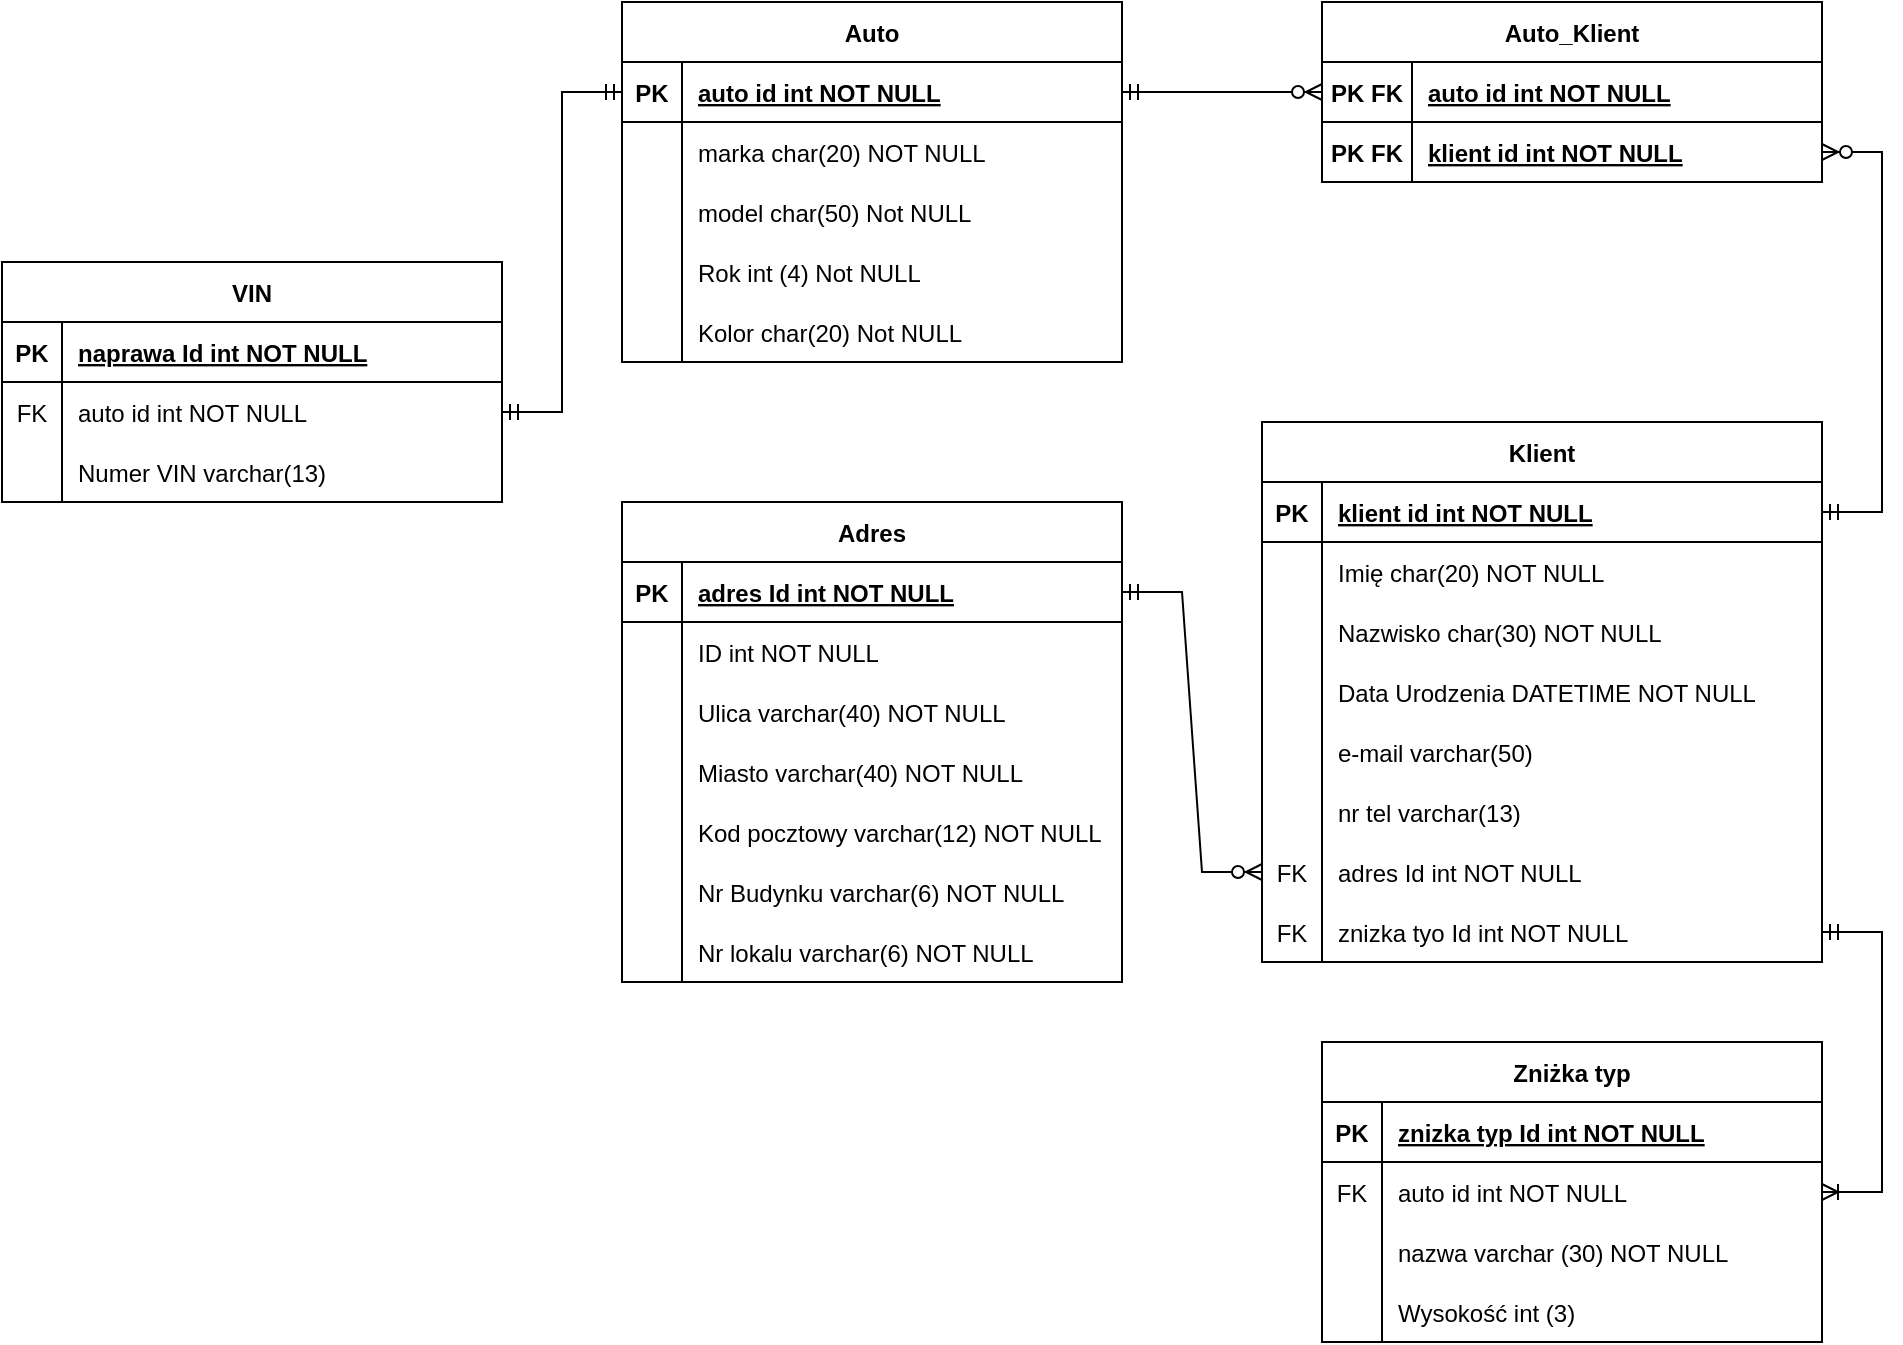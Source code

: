 <mxfile version="21.0.1" type="device"><diagram id="R2lEEEUBdFMjLlhIrx00" name="Page-1"><mxGraphModel dx="472" dy="729" grid="1" gridSize="10" guides="1" tooltips="1" connect="1" arrows="1" fold="1" page="1" pageScale="1" pageWidth="850" pageHeight="1100" math="0" shadow="0" extFonts="Permanent Marker^https://fonts.googleapis.com/css?family=Permanent+Marker"><root><mxCell id="0"/><mxCell id="1" parent="0"/><mxCell id="C-vyLk0tnHw3VtMMgP7b-23" value="Auto" style="shape=table;startSize=30;container=1;collapsible=1;childLayout=tableLayout;fixedRows=1;rowLines=0;fontStyle=1;align=center;resizeLast=1;" parent="1" vertex="1"><mxGeometry x="470" y="20" width="250" height="180" as="geometry"/></mxCell><mxCell id="C-vyLk0tnHw3VtMMgP7b-24" value="" style="shape=partialRectangle;collapsible=0;dropTarget=0;pointerEvents=0;fillColor=none;points=[[0,0.5],[1,0.5]];portConstraint=eastwest;top=0;left=0;right=0;bottom=1;" parent="C-vyLk0tnHw3VtMMgP7b-23" vertex="1"><mxGeometry y="30" width="250" height="30" as="geometry"/></mxCell><mxCell id="C-vyLk0tnHw3VtMMgP7b-25" value="PK" style="shape=partialRectangle;overflow=hidden;connectable=0;fillColor=none;top=0;left=0;bottom=0;right=0;fontStyle=1;" parent="C-vyLk0tnHw3VtMMgP7b-24" vertex="1"><mxGeometry width="30" height="30" as="geometry"><mxRectangle width="30" height="30" as="alternateBounds"/></mxGeometry></mxCell><mxCell id="C-vyLk0tnHw3VtMMgP7b-26" value="auto id int NOT NULL " style="shape=partialRectangle;overflow=hidden;connectable=0;fillColor=none;top=0;left=0;bottom=0;right=0;align=left;spacingLeft=6;fontStyle=5;" parent="C-vyLk0tnHw3VtMMgP7b-24" vertex="1"><mxGeometry x="30" width="220" height="30" as="geometry"><mxRectangle width="220" height="30" as="alternateBounds"/></mxGeometry></mxCell><mxCell id="C-vyLk0tnHw3VtMMgP7b-27" value="" style="shape=partialRectangle;collapsible=0;dropTarget=0;pointerEvents=0;fillColor=none;points=[[0,0.5],[1,0.5]];portConstraint=eastwest;top=0;left=0;right=0;bottom=0;" parent="C-vyLk0tnHw3VtMMgP7b-23" vertex="1"><mxGeometry y="60" width="250" height="30" as="geometry"/></mxCell><mxCell id="C-vyLk0tnHw3VtMMgP7b-28" value="" style="shape=partialRectangle;overflow=hidden;connectable=0;fillColor=none;top=0;left=0;bottom=0;right=0;" parent="C-vyLk0tnHw3VtMMgP7b-27" vertex="1"><mxGeometry width="30" height="30" as="geometry"><mxRectangle width="30" height="30" as="alternateBounds"/></mxGeometry></mxCell><mxCell id="C-vyLk0tnHw3VtMMgP7b-29" value="marka char(20) NOT NULL" style="shape=partialRectangle;overflow=hidden;connectable=0;fillColor=none;top=0;left=0;bottom=0;right=0;align=left;spacingLeft=6;" parent="C-vyLk0tnHw3VtMMgP7b-27" vertex="1"><mxGeometry x="30" width="220" height="30" as="geometry"><mxRectangle width="220" height="30" as="alternateBounds"/></mxGeometry></mxCell><mxCell id="meGf_R-2gwwLNMlgKJ8F-1" style="shape=partialRectangle;collapsible=0;dropTarget=0;pointerEvents=0;fillColor=none;points=[[0,0.5],[1,0.5]];portConstraint=eastwest;top=0;left=0;right=0;bottom=0;" parent="C-vyLk0tnHw3VtMMgP7b-23" vertex="1"><mxGeometry y="90" width="250" height="30" as="geometry"/></mxCell><mxCell id="meGf_R-2gwwLNMlgKJ8F-2" style="shape=partialRectangle;overflow=hidden;connectable=0;fillColor=none;top=0;left=0;bottom=0;right=0;" parent="meGf_R-2gwwLNMlgKJ8F-1" vertex="1"><mxGeometry width="30" height="30" as="geometry"><mxRectangle width="30" height="30" as="alternateBounds"/></mxGeometry></mxCell><mxCell id="meGf_R-2gwwLNMlgKJ8F-3" value="model char(50) Not NULL" style="shape=partialRectangle;overflow=hidden;connectable=0;fillColor=none;top=0;left=0;bottom=0;right=0;align=left;spacingLeft=6;" parent="meGf_R-2gwwLNMlgKJ8F-1" vertex="1"><mxGeometry x="30" width="220" height="30" as="geometry"><mxRectangle width="220" height="30" as="alternateBounds"/></mxGeometry></mxCell><mxCell id="meGf_R-2gwwLNMlgKJ8F-4" style="shape=partialRectangle;collapsible=0;dropTarget=0;pointerEvents=0;fillColor=none;points=[[0,0.5],[1,0.5]];portConstraint=eastwest;top=0;left=0;right=0;bottom=0;" parent="C-vyLk0tnHw3VtMMgP7b-23" vertex="1"><mxGeometry y="120" width="250" height="30" as="geometry"/></mxCell><mxCell id="meGf_R-2gwwLNMlgKJ8F-5" style="shape=partialRectangle;overflow=hidden;connectable=0;fillColor=none;top=0;left=0;bottom=0;right=0;" parent="meGf_R-2gwwLNMlgKJ8F-4" vertex="1"><mxGeometry width="30" height="30" as="geometry"><mxRectangle width="30" height="30" as="alternateBounds"/></mxGeometry></mxCell><mxCell id="meGf_R-2gwwLNMlgKJ8F-6" value="Rok int (4) Not NULL" style="shape=partialRectangle;overflow=hidden;connectable=0;fillColor=none;top=0;left=0;bottom=0;right=0;align=left;spacingLeft=6;" parent="meGf_R-2gwwLNMlgKJ8F-4" vertex="1"><mxGeometry x="30" width="220" height="30" as="geometry"><mxRectangle width="220" height="30" as="alternateBounds"/></mxGeometry></mxCell><mxCell id="meGf_R-2gwwLNMlgKJ8F-10" style="shape=partialRectangle;collapsible=0;dropTarget=0;pointerEvents=0;fillColor=none;points=[[0,0.5],[1,0.5]];portConstraint=eastwest;top=0;left=0;right=0;bottom=0;" parent="C-vyLk0tnHw3VtMMgP7b-23" vertex="1"><mxGeometry y="150" width="250" height="30" as="geometry"/></mxCell><mxCell id="meGf_R-2gwwLNMlgKJ8F-11" style="shape=partialRectangle;overflow=hidden;connectable=0;fillColor=none;top=0;left=0;bottom=0;right=0;" parent="meGf_R-2gwwLNMlgKJ8F-10" vertex="1"><mxGeometry width="30" height="30" as="geometry"><mxRectangle width="30" height="30" as="alternateBounds"/></mxGeometry></mxCell><mxCell id="meGf_R-2gwwLNMlgKJ8F-12" value="Kolor char(20) Not NULL" style="shape=partialRectangle;overflow=hidden;connectable=0;fillColor=none;top=0;left=0;bottom=0;right=0;align=left;spacingLeft=6;" parent="meGf_R-2gwwLNMlgKJ8F-10" vertex="1"><mxGeometry x="30" width="220" height="30" as="geometry"><mxRectangle width="220" height="30" as="alternateBounds"/></mxGeometry></mxCell><mxCell id="meGf_R-2gwwLNMlgKJ8F-13" value="Adres" style="shape=table;startSize=30;container=1;collapsible=1;childLayout=tableLayout;fixedRows=1;rowLines=0;fontStyle=1;align=center;resizeLast=1;" parent="1" vertex="1"><mxGeometry x="470" y="270" width="250" height="240" as="geometry"/></mxCell><mxCell id="meGf_R-2gwwLNMlgKJ8F-14" value="" style="shape=partialRectangle;collapsible=0;dropTarget=0;pointerEvents=0;fillColor=none;points=[[0,0.5],[1,0.5]];portConstraint=eastwest;top=0;left=0;right=0;bottom=1;" parent="meGf_R-2gwwLNMlgKJ8F-13" vertex="1"><mxGeometry y="30" width="250" height="30" as="geometry"/></mxCell><mxCell id="meGf_R-2gwwLNMlgKJ8F-15" value="PK" style="shape=partialRectangle;overflow=hidden;connectable=0;fillColor=none;top=0;left=0;bottom=0;right=0;fontStyle=1;" parent="meGf_R-2gwwLNMlgKJ8F-14" vertex="1"><mxGeometry width="30" height="30" as="geometry"><mxRectangle width="30" height="30" as="alternateBounds"/></mxGeometry></mxCell><mxCell id="meGf_R-2gwwLNMlgKJ8F-16" value="adres Id int NOT NULL" style="shape=partialRectangle;overflow=hidden;connectable=0;fillColor=none;top=0;left=0;bottom=0;right=0;align=left;spacingLeft=6;fontStyle=5;" parent="meGf_R-2gwwLNMlgKJ8F-14" vertex="1"><mxGeometry x="30" width="220" height="30" as="geometry"><mxRectangle width="220" height="30" as="alternateBounds"/></mxGeometry></mxCell><mxCell id="meGf_R-2gwwLNMlgKJ8F-17" value="" style="shape=partialRectangle;collapsible=0;dropTarget=0;pointerEvents=0;fillColor=none;points=[[0,0.5],[1,0.5]];portConstraint=eastwest;top=0;left=0;right=0;bottom=0;" parent="meGf_R-2gwwLNMlgKJ8F-13" vertex="1"><mxGeometry y="60" width="250" height="30" as="geometry"/></mxCell><mxCell id="meGf_R-2gwwLNMlgKJ8F-18" value="" style="shape=partialRectangle;overflow=hidden;connectable=0;fillColor=none;top=0;left=0;bottom=0;right=0;" parent="meGf_R-2gwwLNMlgKJ8F-17" vertex="1"><mxGeometry width="30" height="30" as="geometry"><mxRectangle width="30" height="30" as="alternateBounds"/></mxGeometry></mxCell><mxCell id="meGf_R-2gwwLNMlgKJ8F-19" value="ID int NOT NULL" style="shape=partialRectangle;overflow=hidden;connectable=0;fillColor=none;top=0;left=0;bottom=0;right=0;align=left;spacingLeft=6;" parent="meGf_R-2gwwLNMlgKJ8F-17" vertex="1"><mxGeometry x="30" width="220" height="30" as="geometry"><mxRectangle width="220" height="30" as="alternateBounds"/></mxGeometry></mxCell><mxCell id="meGf_R-2gwwLNMlgKJ8F-20" style="shape=partialRectangle;collapsible=0;dropTarget=0;pointerEvents=0;fillColor=none;points=[[0,0.5],[1,0.5]];portConstraint=eastwest;top=0;left=0;right=0;bottom=0;" parent="meGf_R-2gwwLNMlgKJ8F-13" vertex="1"><mxGeometry y="90" width="250" height="30" as="geometry"/></mxCell><mxCell id="meGf_R-2gwwLNMlgKJ8F-21" style="shape=partialRectangle;overflow=hidden;connectable=0;fillColor=none;top=0;left=0;bottom=0;right=0;" parent="meGf_R-2gwwLNMlgKJ8F-20" vertex="1"><mxGeometry width="30" height="30" as="geometry"><mxRectangle width="30" height="30" as="alternateBounds"/></mxGeometry></mxCell><mxCell id="meGf_R-2gwwLNMlgKJ8F-22" value="Ulica varchar(40) NOT NULL" style="shape=partialRectangle;overflow=hidden;connectable=0;fillColor=none;top=0;left=0;bottom=0;right=0;align=left;spacingLeft=6;" parent="meGf_R-2gwwLNMlgKJ8F-20" vertex="1"><mxGeometry x="30" width="220" height="30" as="geometry"><mxRectangle width="220" height="30" as="alternateBounds"/></mxGeometry></mxCell><mxCell id="meGf_R-2gwwLNMlgKJ8F-23" style="shape=partialRectangle;collapsible=0;dropTarget=0;pointerEvents=0;fillColor=none;points=[[0,0.5],[1,0.5]];portConstraint=eastwest;top=0;left=0;right=0;bottom=0;" parent="meGf_R-2gwwLNMlgKJ8F-13" vertex="1"><mxGeometry y="120" width="250" height="30" as="geometry"/></mxCell><mxCell id="meGf_R-2gwwLNMlgKJ8F-24" style="shape=partialRectangle;overflow=hidden;connectable=0;fillColor=none;top=0;left=0;bottom=0;right=0;" parent="meGf_R-2gwwLNMlgKJ8F-23" vertex="1"><mxGeometry width="30" height="30" as="geometry"><mxRectangle width="30" height="30" as="alternateBounds"/></mxGeometry></mxCell><mxCell id="meGf_R-2gwwLNMlgKJ8F-25" value="Miasto varchar(40) NOT NULL" style="shape=partialRectangle;overflow=hidden;connectable=0;fillColor=none;top=0;left=0;bottom=0;right=0;align=left;spacingLeft=6;" parent="meGf_R-2gwwLNMlgKJ8F-23" vertex="1"><mxGeometry x="30" width="220" height="30" as="geometry"><mxRectangle width="220" height="30" as="alternateBounds"/></mxGeometry></mxCell><mxCell id="meGf_R-2gwwLNMlgKJ8F-26" style="shape=partialRectangle;collapsible=0;dropTarget=0;pointerEvents=0;fillColor=none;points=[[0,0.5],[1,0.5]];portConstraint=eastwest;top=0;left=0;right=0;bottom=0;" parent="meGf_R-2gwwLNMlgKJ8F-13" vertex="1"><mxGeometry y="150" width="250" height="30" as="geometry"/></mxCell><mxCell id="meGf_R-2gwwLNMlgKJ8F-27" style="shape=partialRectangle;overflow=hidden;connectable=0;fillColor=none;top=0;left=0;bottom=0;right=0;" parent="meGf_R-2gwwLNMlgKJ8F-26" vertex="1"><mxGeometry width="30" height="30" as="geometry"><mxRectangle width="30" height="30" as="alternateBounds"/></mxGeometry></mxCell><mxCell id="meGf_R-2gwwLNMlgKJ8F-28" value="Kod pocztowy varchar(12) NOT NULL" style="shape=partialRectangle;overflow=hidden;connectable=0;fillColor=none;top=0;left=0;bottom=0;right=0;align=left;spacingLeft=6;" parent="meGf_R-2gwwLNMlgKJ8F-26" vertex="1"><mxGeometry x="30" width="220" height="30" as="geometry"><mxRectangle width="220" height="30" as="alternateBounds"/></mxGeometry></mxCell><mxCell id="meGf_R-2gwwLNMlgKJ8F-29" style="shape=partialRectangle;collapsible=0;dropTarget=0;pointerEvents=0;fillColor=none;points=[[0,0.5],[1,0.5]];portConstraint=eastwest;top=0;left=0;right=0;bottom=0;" parent="meGf_R-2gwwLNMlgKJ8F-13" vertex="1"><mxGeometry y="180" width="250" height="30" as="geometry"/></mxCell><mxCell id="meGf_R-2gwwLNMlgKJ8F-30" style="shape=partialRectangle;overflow=hidden;connectable=0;fillColor=none;top=0;left=0;bottom=0;right=0;" parent="meGf_R-2gwwLNMlgKJ8F-29" vertex="1"><mxGeometry width="30" height="30" as="geometry"><mxRectangle width="30" height="30" as="alternateBounds"/></mxGeometry></mxCell><mxCell id="meGf_R-2gwwLNMlgKJ8F-31" value="Nr Budynku varchar(6) NOT NULL" style="shape=partialRectangle;overflow=hidden;connectable=0;fillColor=none;top=0;left=0;bottom=0;right=0;align=left;spacingLeft=6;" parent="meGf_R-2gwwLNMlgKJ8F-29" vertex="1"><mxGeometry x="30" width="220" height="30" as="geometry"><mxRectangle width="220" height="30" as="alternateBounds"/></mxGeometry></mxCell><mxCell id="meGf_R-2gwwLNMlgKJ8F-32" style="shape=partialRectangle;collapsible=0;dropTarget=0;pointerEvents=0;fillColor=none;points=[[0,0.5],[1,0.5]];portConstraint=eastwest;top=0;left=0;right=0;bottom=0;" parent="meGf_R-2gwwLNMlgKJ8F-13" vertex="1"><mxGeometry y="210" width="250" height="30" as="geometry"/></mxCell><mxCell id="meGf_R-2gwwLNMlgKJ8F-33" style="shape=partialRectangle;overflow=hidden;connectable=0;fillColor=none;top=0;left=0;bottom=0;right=0;" parent="meGf_R-2gwwLNMlgKJ8F-32" vertex="1"><mxGeometry width="30" height="30" as="geometry"><mxRectangle width="30" height="30" as="alternateBounds"/></mxGeometry></mxCell><mxCell id="meGf_R-2gwwLNMlgKJ8F-34" value="Nr lokalu varchar(6) NOT NULL" style="shape=partialRectangle;overflow=hidden;connectable=0;fillColor=none;top=0;left=0;bottom=0;right=0;align=left;spacingLeft=6;" parent="meGf_R-2gwwLNMlgKJ8F-32" vertex="1"><mxGeometry x="30" width="220" height="30" as="geometry"><mxRectangle width="220" height="30" as="alternateBounds"/></mxGeometry></mxCell><mxCell id="meGf_R-2gwwLNMlgKJ8F-38" value="VIN" style="shape=table;startSize=30;container=1;collapsible=1;childLayout=tableLayout;fixedRows=1;rowLines=0;fontStyle=1;align=center;resizeLast=1;" parent="1" vertex="1"><mxGeometry x="160" y="150" width="250" height="120" as="geometry"/></mxCell><mxCell id="meGf_R-2gwwLNMlgKJ8F-39" value="" style="shape=partialRectangle;collapsible=0;dropTarget=0;pointerEvents=0;fillColor=none;points=[[0,0.5],[1,0.5]];portConstraint=eastwest;top=0;left=0;right=0;bottom=1;" parent="meGf_R-2gwwLNMlgKJ8F-38" vertex="1"><mxGeometry y="30" width="250" height="30" as="geometry"/></mxCell><mxCell id="meGf_R-2gwwLNMlgKJ8F-40" value="PK" style="shape=partialRectangle;overflow=hidden;connectable=0;fillColor=none;top=0;left=0;bottom=0;right=0;fontStyle=1;" parent="meGf_R-2gwwLNMlgKJ8F-39" vertex="1"><mxGeometry width="30" height="30" as="geometry"><mxRectangle width="30" height="30" as="alternateBounds"/></mxGeometry></mxCell><mxCell id="meGf_R-2gwwLNMlgKJ8F-41" value="naprawa Id int NOT NULL" style="shape=partialRectangle;overflow=hidden;connectable=0;fillColor=none;top=0;left=0;bottom=0;right=0;align=left;spacingLeft=6;fontStyle=5;" parent="meGf_R-2gwwLNMlgKJ8F-39" vertex="1"><mxGeometry x="30" width="220" height="30" as="geometry"><mxRectangle width="220" height="30" as="alternateBounds"/></mxGeometry></mxCell><mxCell id="meGf_R-2gwwLNMlgKJ8F-42" value="" style="shape=partialRectangle;collapsible=0;dropTarget=0;pointerEvents=0;fillColor=none;points=[[0,0.5],[1,0.5]];portConstraint=eastwest;top=0;left=0;right=0;bottom=0;" parent="meGf_R-2gwwLNMlgKJ8F-38" vertex="1"><mxGeometry y="60" width="250" height="30" as="geometry"/></mxCell><mxCell id="meGf_R-2gwwLNMlgKJ8F-43" value="FK" style="shape=partialRectangle;overflow=hidden;connectable=0;fillColor=none;top=0;left=0;bottom=0;right=0;" parent="meGf_R-2gwwLNMlgKJ8F-42" vertex="1"><mxGeometry width="30" height="30" as="geometry"><mxRectangle width="30" height="30" as="alternateBounds"/></mxGeometry></mxCell><mxCell id="meGf_R-2gwwLNMlgKJ8F-44" value="auto id int NOT NULL" style="shape=partialRectangle;overflow=hidden;connectable=0;fillColor=none;top=0;left=0;bottom=0;right=0;align=left;spacingLeft=6;" parent="meGf_R-2gwwLNMlgKJ8F-42" vertex="1"><mxGeometry x="30" width="220" height="30" as="geometry"><mxRectangle width="220" height="30" as="alternateBounds"/></mxGeometry></mxCell><mxCell id="meGf_R-2gwwLNMlgKJ8F-45" style="shape=partialRectangle;collapsible=0;dropTarget=0;pointerEvents=0;fillColor=none;points=[[0,0.5],[1,0.5]];portConstraint=eastwest;top=0;left=0;right=0;bottom=0;" parent="meGf_R-2gwwLNMlgKJ8F-38" vertex="1"><mxGeometry y="90" width="250" height="30" as="geometry"/></mxCell><mxCell id="meGf_R-2gwwLNMlgKJ8F-46" style="shape=partialRectangle;overflow=hidden;connectable=0;fillColor=none;top=0;left=0;bottom=0;right=0;" parent="meGf_R-2gwwLNMlgKJ8F-45" vertex="1"><mxGeometry width="30" height="30" as="geometry"><mxRectangle width="30" height="30" as="alternateBounds"/></mxGeometry></mxCell><mxCell id="meGf_R-2gwwLNMlgKJ8F-47" value="Numer VIN varchar(13)" style="shape=partialRectangle;overflow=hidden;connectable=0;fillColor=none;top=0;left=0;bottom=0;right=0;align=left;spacingLeft=6;" parent="meGf_R-2gwwLNMlgKJ8F-45" vertex="1"><mxGeometry x="30" width="220" height="30" as="geometry"><mxRectangle width="220" height="30" as="alternateBounds"/></mxGeometry></mxCell><mxCell id="meGf_R-2gwwLNMlgKJ8F-62" value="Klient" style="shape=table;startSize=30;container=1;collapsible=1;childLayout=tableLayout;fixedRows=1;rowLines=0;fontStyle=1;align=center;resizeLast=1;" parent="1" vertex="1"><mxGeometry x="790" y="230" width="280" height="270" as="geometry"/></mxCell><mxCell id="meGf_R-2gwwLNMlgKJ8F-63" value="" style="shape=partialRectangle;collapsible=0;dropTarget=0;pointerEvents=0;fillColor=none;points=[[0,0.5],[1,0.5]];portConstraint=eastwest;top=0;left=0;right=0;bottom=1;" parent="meGf_R-2gwwLNMlgKJ8F-62" vertex="1"><mxGeometry y="30" width="280" height="30" as="geometry"/></mxCell><mxCell id="meGf_R-2gwwLNMlgKJ8F-64" value="PK" style="shape=partialRectangle;overflow=hidden;connectable=0;fillColor=none;top=0;left=0;bottom=0;right=0;fontStyle=1;" parent="meGf_R-2gwwLNMlgKJ8F-63" vertex="1"><mxGeometry width="30" height="30" as="geometry"><mxRectangle width="30" height="30" as="alternateBounds"/></mxGeometry></mxCell><mxCell id="meGf_R-2gwwLNMlgKJ8F-65" value="klient id int NOT NULL " style="shape=partialRectangle;overflow=hidden;connectable=0;fillColor=none;top=0;left=0;bottom=0;right=0;align=left;spacingLeft=6;fontStyle=5;" parent="meGf_R-2gwwLNMlgKJ8F-63" vertex="1"><mxGeometry x="30" width="250" height="30" as="geometry"><mxRectangle width="250" height="30" as="alternateBounds"/></mxGeometry></mxCell><mxCell id="meGf_R-2gwwLNMlgKJ8F-66" value="" style="shape=partialRectangle;collapsible=0;dropTarget=0;pointerEvents=0;fillColor=none;points=[[0,0.5],[1,0.5]];portConstraint=eastwest;top=0;left=0;right=0;bottom=0;" parent="meGf_R-2gwwLNMlgKJ8F-62" vertex="1"><mxGeometry y="60" width="280" height="30" as="geometry"/></mxCell><mxCell id="meGf_R-2gwwLNMlgKJ8F-67" value="" style="shape=partialRectangle;overflow=hidden;connectable=0;fillColor=none;top=0;left=0;bottom=0;right=0;" parent="meGf_R-2gwwLNMlgKJ8F-66" vertex="1"><mxGeometry width="30" height="30" as="geometry"><mxRectangle width="30" height="30" as="alternateBounds"/></mxGeometry></mxCell><mxCell id="meGf_R-2gwwLNMlgKJ8F-68" value="Imię char(20) NOT NULL" style="shape=partialRectangle;overflow=hidden;connectable=0;fillColor=none;top=0;left=0;bottom=0;right=0;align=left;spacingLeft=6;" parent="meGf_R-2gwwLNMlgKJ8F-66" vertex="1"><mxGeometry x="30" width="250" height="30" as="geometry"><mxRectangle width="250" height="30" as="alternateBounds"/></mxGeometry></mxCell><mxCell id="meGf_R-2gwwLNMlgKJ8F-69" style="shape=partialRectangle;collapsible=0;dropTarget=0;pointerEvents=0;fillColor=none;points=[[0,0.5],[1,0.5]];portConstraint=eastwest;top=0;left=0;right=0;bottom=0;" parent="meGf_R-2gwwLNMlgKJ8F-62" vertex="1"><mxGeometry y="90" width="280" height="30" as="geometry"/></mxCell><mxCell id="meGf_R-2gwwLNMlgKJ8F-70" style="shape=partialRectangle;overflow=hidden;connectable=0;fillColor=none;top=0;left=0;bottom=0;right=0;" parent="meGf_R-2gwwLNMlgKJ8F-69" vertex="1"><mxGeometry width="30" height="30" as="geometry"><mxRectangle width="30" height="30" as="alternateBounds"/></mxGeometry></mxCell><mxCell id="meGf_R-2gwwLNMlgKJ8F-71" value="Nazwisko char(30) NOT NULL" style="shape=partialRectangle;overflow=hidden;connectable=0;fillColor=none;top=0;left=0;bottom=0;right=0;align=left;spacingLeft=6;" parent="meGf_R-2gwwLNMlgKJ8F-69" vertex="1"><mxGeometry x="30" width="250" height="30" as="geometry"><mxRectangle width="250" height="30" as="alternateBounds"/></mxGeometry></mxCell><mxCell id="meGf_R-2gwwLNMlgKJ8F-72" style="shape=partialRectangle;collapsible=0;dropTarget=0;pointerEvents=0;fillColor=none;points=[[0,0.5],[1,0.5]];portConstraint=eastwest;top=0;left=0;right=0;bottom=0;" parent="meGf_R-2gwwLNMlgKJ8F-62" vertex="1"><mxGeometry y="120" width="280" height="30" as="geometry"/></mxCell><mxCell id="meGf_R-2gwwLNMlgKJ8F-73" style="shape=partialRectangle;overflow=hidden;connectable=0;fillColor=none;top=0;left=0;bottom=0;right=0;" parent="meGf_R-2gwwLNMlgKJ8F-72" vertex="1"><mxGeometry width="30" height="30" as="geometry"><mxRectangle width="30" height="30" as="alternateBounds"/></mxGeometry></mxCell><mxCell id="meGf_R-2gwwLNMlgKJ8F-74" value="Data Urodzenia DATETIME NOT NULL" style="shape=partialRectangle;overflow=hidden;connectable=0;fillColor=none;top=0;left=0;bottom=0;right=0;align=left;spacingLeft=6;" parent="meGf_R-2gwwLNMlgKJ8F-72" vertex="1"><mxGeometry x="30" width="250" height="30" as="geometry"><mxRectangle width="250" height="30" as="alternateBounds"/></mxGeometry></mxCell><mxCell id="meGf_R-2gwwLNMlgKJ8F-78" style="shape=partialRectangle;collapsible=0;dropTarget=0;pointerEvents=0;fillColor=none;points=[[0,0.5],[1,0.5]];portConstraint=eastwest;top=0;left=0;right=0;bottom=0;" parent="meGf_R-2gwwLNMlgKJ8F-62" vertex="1"><mxGeometry y="150" width="280" height="30" as="geometry"/></mxCell><mxCell id="meGf_R-2gwwLNMlgKJ8F-79" style="shape=partialRectangle;overflow=hidden;connectable=0;fillColor=none;top=0;left=0;bottom=0;right=0;" parent="meGf_R-2gwwLNMlgKJ8F-78" vertex="1"><mxGeometry width="30" height="30" as="geometry"><mxRectangle width="30" height="30" as="alternateBounds"/></mxGeometry></mxCell><mxCell id="meGf_R-2gwwLNMlgKJ8F-80" value="e-mail varchar(50)" style="shape=partialRectangle;overflow=hidden;connectable=0;fillColor=none;top=0;left=0;bottom=0;right=0;align=left;spacingLeft=6;" parent="meGf_R-2gwwLNMlgKJ8F-78" vertex="1"><mxGeometry x="30" width="250" height="30" as="geometry"><mxRectangle width="250" height="30" as="alternateBounds"/></mxGeometry></mxCell><mxCell id="meGf_R-2gwwLNMlgKJ8F-81" style="shape=partialRectangle;collapsible=0;dropTarget=0;pointerEvents=0;fillColor=none;points=[[0,0.5],[1,0.5]];portConstraint=eastwest;top=0;left=0;right=0;bottom=0;" parent="meGf_R-2gwwLNMlgKJ8F-62" vertex="1"><mxGeometry y="180" width="280" height="30" as="geometry"/></mxCell><mxCell id="meGf_R-2gwwLNMlgKJ8F-82" style="shape=partialRectangle;overflow=hidden;connectable=0;fillColor=none;top=0;left=0;bottom=0;right=0;" parent="meGf_R-2gwwLNMlgKJ8F-81" vertex="1"><mxGeometry width="30" height="30" as="geometry"><mxRectangle width="30" height="30" as="alternateBounds"/></mxGeometry></mxCell><mxCell id="meGf_R-2gwwLNMlgKJ8F-83" value="nr tel varchar(13)" style="shape=partialRectangle;overflow=hidden;connectable=0;fillColor=none;top=0;left=0;bottom=0;right=0;align=left;spacingLeft=6;" parent="meGf_R-2gwwLNMlgKJ8F-81" vertex="1"><mxGeometry x="30" width="250" height="30" as="geometry"><mxRectangle width="250" height="30" as="alternateBounds"/></mxGeometry></mxCell><mxCell id="meGf_R-2gwwLNMlgKJ8F-85" style="shape=partialRectangle;collapsible=0;dropTarget=0;pointerEvents=0;fillColor=none;points=[[0,0.5],[1,0.5]];portConstraint=eastwest;top=0;left=0;right=0;bottom=0;" parent="meGf_R-2gwwLNMlgKJ8F-62" vertex="1"><mxGeometry y="210" width="280" height="30" as="geometry"/></mxCell><mxCell id="meGf_R-2gwwLNMlgKJ8F-86" value="FK" style="shape=partialRectangle;overflow=hidden;connectable=0;fillColor=none;top=0;left=0;bottom=0;right=0;" parent="meGf_R-2gwwLNMlgKJ8F-85" vertex="1"><mxGeometry width="30" height="30" as="geometry"><mxRectangle width="30" height="30" as="alternateBounds"/></mxGeometry></mxCell><mxCell id="meGf_R-2gwwLNMlgKJ8F-87" value="adres Id int NOT NULL" style="shape=partialRectangle;overflow=hidden;connectable=0;fillColor=none;top=0;left=0;bottom=0;right=0;align=left;spacingLeft=6;" parent="meGf_R-2gwwLNMlgKJ8F-85" vertex="1"><mxGeometry x="30" width="250" height="30" as="geometry"><mxRectangle width="250" height="30" as="alternateBounds"/></mxGeometry></mxCell><mxCell id="meGf_R-2gwwLNMlgKJ8F-102" style="shape=partialRectangle;collapsible=0;dropTarget=0;pointerEvents=0;fillColor=none;points=[[0,0.5],[1,0.5]];portConstraint=eastwest;top=0;left=0;right=0;bottom=0;" parent="meGf_R-2gwwLNMlgKJ8F-62" vertex="1"><mxGeometry y="240" width="280" height="30" as="geometry"/></mxCell><mxCell id="meGf_R-2gwwLNMlgKJ8F-103" value="FK" style="shape=partialRectangle;overflow=hidden;connectable=0;fillColor=none;top=0;left=0;bottom=0;right=0;" parent="meGf_R-2gwwLNMlgKJ8F-102" vertex="1"><mxGeometry width="30" height="30" as="geometry"><mxRectangle width="30" height="30" as="alternateBounds"/></mxGeometry></mxCell><mxCell id="meGf_R-2gwwLNMlgKJ8F-104" value="znizka tyo Id int NOT NULL" style="shape=partialRectangle;overflow=hidden;connectable=0;fillColor=none;top=0;left=0;bottom=0;right=0;align=left;spacingLeft=6;" parent="meGf_R-2gwwLNMlgKJ8F-102" vertex="1"><mxGeometry x="30" width="250" height="30" as="geometry"><mxRectangle width="250" height="30" as="alternateBounds"/></mxGeometry></mxCell><mxCell id="meGf_R-2gwwLNMlgKJ8F-88" value="" style="edgeStyle=entityRelationEdgeStyle;fontSize=12;html=1;endArrow=ERzeroToMany;startArrow=ERmandOne;rounded=0;entryX=0;entryY=0.5;entryDx=0;entryDy=0;exitX=1;exitY=0.5;exitDx=0;exitDy=0;" parent="1" source="meGf_R-2gwwLNMlgKJ8F-14" target="meGf_R-2gwwLNMlgKJ8F-85" edge="1"><mxGeometry width="100" height="100" relative="1" as="geometry"><mxPoint x="780" y="580" as="sourcePoint"/><mxPoint x="1050" y="580" as="targetPoint"/></mxGeometry></mxCell><mxCell id="meGf_R-2gwwLNMlgKJ8F-89" value="Zniżka typ" style="shape=table;startSize=30;container=1;collapsible=1;childLayout=tableLayout;fixedRows=1;rowLines=0;fontStyle=1;align=center;resizeLast=1;" parent="1" vertex="1"><mxGeometry x="820" y="540" width="250" height="150" as="geometry"/></mxCell><mxCell id="meGf_R-2gwwLNMlgKJ8F-90" value="" style="shape=partialRectangle;collapsible=0;dropTarget=0;pointerEvents=0;fillColor=none;points=[[0,0.5],[1,0.5]];portConstraint=eastwest;top=0;left=0;right=0;bottom=1;" parent="meGf_R-2gwwLNMlgKJ8F-89" vertex="1"><mxGeometry y="30" width="250" height="30" as="geometry"/></mxCell><mxCell id="meGf_R-2gwwLNMlgKJ8F-91" value="PK" style="shape=partialRectangle;overflow=hidden;connectable=0;fillColor=none;top=0;left=0;bottom=0;right=0;fontStyle=1;" parent="meGf_R-2gwwLNMlgKJ8F-90" vertex="1"><mxGeometry width="30" height="30" as="geometry"><mxRectangle width="30" height="30" as="alternateBounds"/></mxGeometry></mxCell><mxCell id="meGf_R-2gwwLNMlgKJ8F-92" value="znizka typ Id int NOT NULL" style="shape=partialRectangle;overflow=hidden;connectable=0;fillColor=none;top=0;left=0;bottom=0;right=0;align=left;spacingLeft=6;fontStyle=5;" parent="meGf_R-2gwwLNMlgKJ8F-90" vertex="1"><mxGeometry x="30" width="220" height="30" as="geometry"><mxRectangle width="220" height="30" as="alternateBounds"/></mxGeometry></mxCell><mxCell id="meGf_R-2gwwLNMlgKJ8F-93" value="" style="shape=partialRectangle;collapsible=0;dropTarget=0;pointerEvents=0;fillColor=none;points=[[0,0.5],[1,0.5]];portConstraint=eastwest;top=0;left=0;right=0;bottom=0;" parent="meGf_R-2gwwLNMlgKJ8F-89" vertex="1"><mxGeometry y="60" width="250" height="30" as="geometry"/></mxCell><mxCell id="meGf_R-2gwwLNMlgKJ8F-94" value="FK" style="shape=partialRectangle;overflow=hidden;connectable=0;fillColor=none;top=0;left=0;bottom=0;right=0;" parent="meGf_R-2gwwLNMlgKJ8F-93" vertex="1"><mxGeometry width="30" height="30" as="geometry"><mxRectangle width="30" height="30" as="alternateBounds"/></mxGeometry></mxCell><mxCell id="meGf_R-2gwwLNMlgKJ8F-95" value="auto id int NOT NULL" style="shape=partialRectangle;overflow=hidden;connectable=0;fillColor=none;top=0;left=0;bottom=0;right=0;align=left;spacingLeft=6;" parent="meGf_R-2gwwLNMlgKJ8F-93" vertex="1"><mxGeometry x="30" width="220" height="30" as="geometry"><mxRectangle width="220" height="30" as="alternateBounds"/></mxGeometry></mxCell><mxCell id="meGf_R-2gwwLNMlgKJ8F-96" style="shape=partialRectangle;collapsible=0;dropTarget=0;pointerEvents=0;fillColor=none;points=[[0,0.5],[1,0.5]];portConstraint=eastwest;top=0;left=0;right=0;bottom=0;" parent="meGf_R-2gwwLNMlgKJ8F-89" vertex="1"><mxGeometry y="90" width="250" height="30" as="geometry"/></mxCell><mxCell id="meGf_R-2gwwLNMlgKJ8F-97" style="shape=partialRectangle;overflow=hidden;connectable=0;fillColor=none;top=0;left=0;bottom=0;right=0;" parent="meGf_R-2gwwLNMlgKJ8F-96" vertex="1"><mxGeometry width="30" height="30" as="geometry"><mxRectangle width="30" height="30" as="alternateBounds"/></mxGeometry></mxCell><mxCell id="meGf_R-2gwwLNMlgKJ8F-98" value="nazwa varchar (30) NOT NULL" style="shape=partialRectangle;overflow=hidden;connectable=0;fillColor=none;top=0;left=0;bottom=0;right=0;align=left;spacingLeft=6;" parent="meGf_R-2gwwLNMlgKJ8F-96" vertex="1"><mxGeometry x="30" width="220" height="30" as="geometry"><mxRectangle width="220" height="30" as="alternateBounds"/></mxGeometry></mxCell><mxCell id="meGf_R-2gwwLNMlgKJ8F-99" style="shape=partialRectangle;collapsible=0;dropTarget=0;pointerEvents=0;fillColor=none;points=[[0,0.5],[1,0.5]];portConstraint=eastwest;top=0;left=0;right=0;bottom=0;" parent="meGf_R-2gwwLNMlgKJ8F-89" vertex="1"><mxGeometry y="120" width="250" height="30" as="geometry"/></mxCell><mxCell id="meGf_R-2gwwLNMlgKJ8F-100" style="shape=partialRectangle;overflow=hidden;connectable=0;fillColor=none;top=0;left=0;bottom=0;right=0;" parent="meGf_R-2gwwLNMlgKJ8F-99" vertex="1"><mxGeometry width="30" height="30" as="geometry"><mxRectangle width="30" height="30" as="alternateBounds"/></mxGeometry></mxCell><mxCell id="meGf_R-2gwwLNMlgKJ8F-101" value="Wysokość int (3)" style="shape=partialRectangle;overflow=hidden;connectable=0;fillColor=none;top=0;left=0;bottom=0;right=0;align=left;spacingLeft=6;" parent="meGf_R-2gwwLNMlgKJ8F-99" vertex="1"><mxGeometry x="30" width="220" height="30" as="geometry"><mxRectangle width="220" height="30" as="alternateBounds"/></mxGeometry></mxCell><mxCell id="meGf_R-2gwwLNMlgKJ8F-110" value="" style="edgeStyle=entityRelationEdgeStyle;fontSize=12;html=1;endArrow=ERmandOne;startArrow=ERmandOne;rounded=0;entryX=0;entryY=0.5;entryDx=0;entryDy=0;exitX=1;exitY=0.5;exitDx=0;exitDy=0;" parent="1" source="meGf_R-2gwwLNMlgKJ8F-42" target="C-vyLk0tnHw3VtMMgP7b-24" edge="1"><mxGeometry width="100" height="100" relative="1" as="geometry"><mxPoint x="710" y="680" as="sourcePoint"/><mxPoint x="810" y="580" as="targetPoint"/></mxGeometry></mxCell><mxCell id="meGf_R-2gwwLNMlgKJ8F-111" value="" style="edgeStyle=entityRelationEdgeStyle;fontSize=12;html=1;endArrow=ERoneToMany;startArrow=ERmandOne;rounded=0;entryX=1;entryY=0.5;entryDx=0;entryDy=0;exitX=1;exitY=0.5;exitDx=0;exitDy=0;" parent="1" source="meGf_R-2gwwLNMlgKJ8F-102" target="meGf_R-2gwwLNMlgKJ8F-93" edge="1"><mxGeometry width="100" height="100" relative="1" as="geometry"><mxPoint x="1000" y="580" as="sourcePoint"/><mxPoint x="1100" y="480" as="targetPoint"/></mxGeometry></mxCell><mxCell id="meGf_R-2gwwLNMlgKJ8F-112" value="Auto_Klient" style="shape=table;startSize=30;container=1;collapsible=1;childLayout=tableLayout;fixedRows=1;rowLines=0;fontStyle=1;align=center;resizeLast=1;" parent="1" vertex="1"><mxGeometry x="820" y="20" width="250" height="90" as="geometry"/></mxCell><mxCell id="meGf_R-2gwwLNMlgKJ8F-113" value="" style="shape=partialRectangle;collapsible=0;dropTarget=0;pointerEvents=0;fillColor=none;points=[[0,0.5],[1,0.5]];portConstraint=eastwest;top=0;left=0;right=0;bottom=1;" parent="meGf_R-2gwwLNMlgKJ8F-112" vertex="1"><mxGeometry y="30" width="250" height="30" as="geometry"/></mxCell><mxCell id="meGf_R-2gwwLNMlgKJ8F-114" value="PK FK" style="shape=partialRectangle;overflow=hidden;connectable=0;fillColor=none;top=0;left=0;bottom=0;right=0;fontStyle=1;" parent="meGf_R-2gwwLNMlgKJ8F-113" vertex="1"><mxGeometry width="45" height="30" as="geometry"><mxRectangle width="45" height="30" as="alternateBounds"/></mxGeometry></mxCell><mxCell id="meGf_R-2gwwLNMlgKJ8F-115" value="auto id int NOT NULL" style="shape=partialRectangle;overflow=hidden;connectable=0;fillColor=none;top=0;left=0;bottom=0;right=0;align=left;spacingLeft=6;fontStyle=5;" parent="meGf_R-2gwwLNMlgKJ8F-113" vertex="1"><mxGeometry x="45" width="205" height="30" as="geometry"><mxRectangle width="205" height="30" as="alternateBounds"/></mxGeometry></mxCell><mxCell id="meGf_R-2gwwLNMlgKJ8F-116" value="" style="shape=partialRectangle;collapsible=0;dropTarget=0;pointerEvents=0;fillColor=none;points=[[0,0.5],[1,0.5]];portConstraint=eastwest;top=0;left=0;right=0;bottom=0;" parent="meGf_R-2gwwLNMlgKJ8F-112" vertex="1"><mxGeometry y="60" width="250" height="30" as="geometry"/></mxCell><mxCell id="meGf_R-2gwwLNMlgKJ8F-117" value="PK FK" style="shape=partialRectangle;overflow=hidden;connectable=0;fillColor=none;top=0;left=0;bottom=0;right=0;fontStyle=1" parent="meGf_R-2gwwLNMlgKJ8F-116" vertex="1"><mxGeometry width="45" height="30" as="geometry"><mxRectangle width="45" height="30" as="alternateBounds"/></mxGeometry></mxCell><mxCell id="meGf_R-2gwwLNMlgKJ8F-118" value="klient id int NOT NULL" style="shape=partialRectangle;overflow=hidden;connectable=0;fillColor=none;top=0;left=0;bottom=0;right=0;align=left;spacingLeft=6;fontStyle=5" parent="meGf_R-2gwwLNMlgKJ8F-116" vertex="1"><mxGeometry x="45" width="205" height="30" as="geometry"><mxRectangle width="205" height="30" as="alternateBounds"/></mxGeometry></mxCell><mxCell id="meGf_R-2gwwLNMlgKJ8F-126" value="" style="edgeStyle=entityRelationEdgeStyle;fontSize=12;html=1;endArrow=ERzeroToMany;startArrow=ERmandOne;rounded=0;entryX=1;entryY=0.5;entryDx=0;entryDy=0;exitX=1;exitY=0.5;exitDx=0;exitDy=0;" parent="1" source="meGf_R-2gwwLNMlgKJ8F-63" target="meGf_R-2gwwLNMlgKJ8F-116" edge="1"><mxGeometry width="100" height="100" relative="1" as="geometry"><mxPoint x="1100" y="300" as="sourcePoint"/><mxPoint x="920" y="220" as="targetPoint"/></mxGeometry></mxCell><mxCell id="meGf_R-2gwwLNMlgKJ8F-127" value="" style="edgeStyle=entityRelationEdgeStyle;fontSize=12;html=1;endArrow=ERzeroToMany;startArrow=ERmandOne;rounded=0;entryX=0;entryY=0.5;entryDx=0;entryDy=0;exitX=1;exitY=0.5;exitDx=0;exitDy=0;" parent="1" source="C-vyLk0tnHw3VtMMgP7b-24" target="meGf_R-2gwwLNMlgKJ8F-113" edge="1"><mxGeometry width="100" height="100" relative="1" as="geometry"><mxPoint x="740" y="240" as="sourcePoint"/><mxPoint x="840" y="140" as="targetPoint"/></mxGeometry></mxCell></root></mxGraphModel></diagram></mxfile>